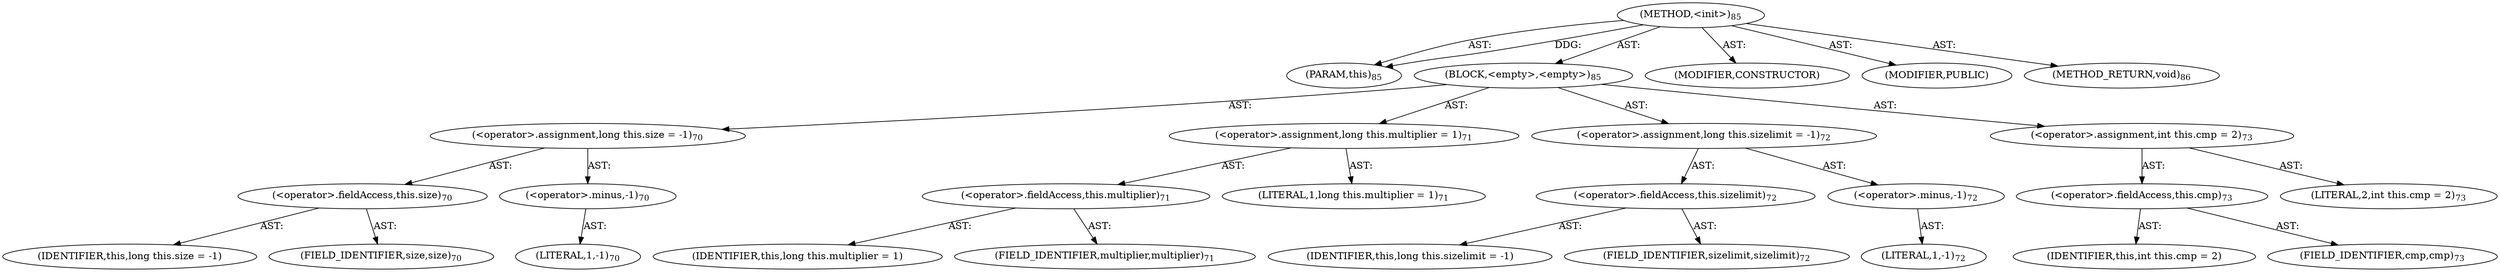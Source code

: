 digraph "&lt;init&gt;" {  
"111669149696" [label = <(METHOD,&lt;init&gt;)<SUB>85</SUB>> ]
"115964116997" [label = <(PARAM,this)<SUB>85</SUB>> ]
"25769803776" [label = <(BLOCK,&lt;empty&gt;,&lt;empty&gt;)<SUB>85</SUB>> ]
"30064771072" [label = <(&lt;operator&gt;.assignment,long this.size = -1)<SUB>70</SUB>> ]
"30064771073" [label = <(&lt;operator&gt;.fieldAccess,this.size)<SUB>70</SUB>> ]
"68719476747" [label = <(IDENTIFIER,this,long this.size = -1)> ]
"55834574848" [label = <(FIELD_IDENTIFIER,size,size)<SUB>70</SUB>> ]
"30064771074" [label = <(&lt;operator&gt;.minus,-1)<SUB>70</SUB>> ]
"90194313216" [label = <(LITERAL,1,-1)<SUB>70</SUB>> ]
"30064771075" [label = <(&lt;operator&gt;.assignment,long this.multiplier = 1)<SUB>71</SUB>> ]
"30064771076" [label = <(&lt;operator&gt;.fieldAccess,this.multiplier)<SUB>71</SUB>> ]
"68719476748" [label = <(IDENTIFIER,this,long this.multiplier = 1)> ]
"55834574849" [label = <(FIELD_IDENTIFIER,multiplier,multiplier)<SUB>71</SUB>> ]
"90194313217" [label = <(LITERAL,1,long this.multiplier = 1)<SUB>71</SUB>> ]
"30064771077" [label = <(&lt;operator&gt;.assignment,long this.sizelimit = -1)<SUB>72</SUB>> ]
"30064771078" [label = <(&lt;operator&gt;.fieldAccess,this.sizelimit)<SUB>72</SUB>> ]
"68719476749" [label = <(IDENTIFIER,this,long this.sizelimit = -1)> ]
"55834574850" [label = <(FIELD_IDENTIFIER,sizelimit,sizelimit)<SUB>72</SUB>> ]
"30064771079" [label = <(&lt;operator&gt;.minus,-1)<SUB>72</SUB>> ]
"90194313218" [label = <(LITERAL,1,-1)<SUB>72</SUB>> ]
"30064771080" [label = <(&lt;operator&gt;.assignment,int this.cmp = 2)<SUB>73</SUB>> ]
"30064771081" [label = <(&lt;operator&gt;.fieldAccess,this.cmp)<SUB>73</SUB>> ]
"68719476750" [label = <(IDENTIFIER,this,int this.cmp = 2)> ]
"55834574851" [label = <(FIELD_IDENTIFIER,cmp,cmp)<SUB>73</SUB>> ]
"90194313219" [label = <(LITERAL,2,int this.cmp = 2)<SUB>73</SUB>> ]
"133143986186" [label = <(MODIFIER,CONSTRUCTOR)> ]
"133143986187" [label = <(MODIFIER,PUBLIC)> ]
"128849018880" [label = <(METHOD_RETURN,void)<SUB>86</SUB>> ]
  "111669149696" -> "115964116997"  [ label = "AST: "] 
  "111669149696" -> "25769803776"  [ label = "AST: "] 
  "111669149696" -> "133143986186"  [ label = "AST: "] 
  "111669149696" -> "133143986187"  [ label = "AST: "] 
  "111669149696" -> "128849018880"  [ label = "AST: "] 
  "25769803776" -> "30064771072"  [ label = "AST: "] 
  "25769803776" -> "30064771075"  [ label = "AST: "] 
  "25769803776" -> "30064771077"  [ label = "AST: "] 
  "25769803776" -> "30064771080"  [ label = "AST: "] 
  "30064771072" -> "30064771073"  [ label = "AST: "] 
  "30064771072" -> "30064771074"  [ label = "AST: "] 
  "30064771073" -> "68719476747"  [ label = "AST: "] 
  "30064771073" -> "55834574848"  [ label = "AST: "] 
  "30064771074" -> "90194313216"  [ label = "AST: "] 
  "30064771075" -> "30064771076"  [ label = "AST: "] 
  "30064771075" -> "90194313217"  [ label = "AST: "] 
  "30064771076" -> "68719476748"  [ label = "AST: "] 
  "30064771076" -> "55834574849"  [ label = "AST: "] 
  "30064771077" -> "30064771078"  [ label = "AST: "] 
  "30064771077" -> "30064771079"  [ label = "AST: "] 
  "30064771078" -> "68719476749"  [ label = "AST: "] 
  "30064771078" -> "55834574850"  [ label = "AST: "] 
  "30064771079" -> "90194313218"  [ label = "AST: "] 
  "30064771080" -> "30064771081"  [ label = "AST: "] 
  "30064771080" -> "90194313219"  [ label = "AST: "] 
  "30064771081" -> "68719476750"  [ label = "AST: "] 
  "30064771081" -> "55834574851"  [ label = "AST: "] 
  "111669149696" -> "115964116997"  [ label = "DDG: "] 
}
